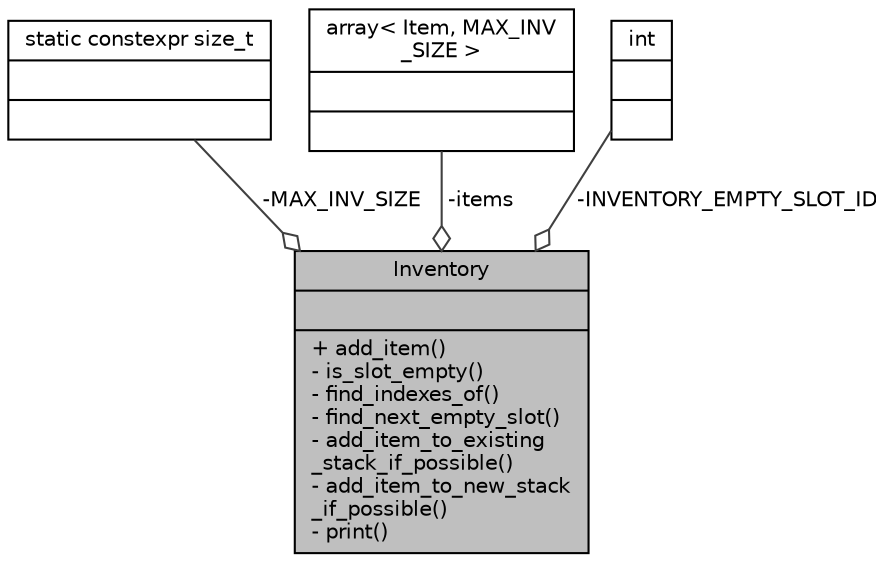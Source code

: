 digraph "Inventory"
{
 // LATEX_PDF_SIZE
  bgcolor="transparent";
  edge [fontname="Helvetica",fontsize="10",labelfontname="Helvetica",labelfontsize="10"];
  node [fontname="Helvetica",fontsize="10",shape=record];
  Node1 [label="{Inventory\n||+ add_item()\l- is_slot_empty()\l- find_indexes_of()\l- find_next_empty_slot()\l- add_item_to_existing\l_stack_if_possible()\l- add_item_to_new_stack\l_if_possible()\l- print()\l}",height=0.2,width=0.4,color="black", fillcolor="grey75", style="filled", fontcolor="black",tooltip=" "];
  Node2 -> Node1 [color="grey25",fontsize="10",style="solid",label=" -MAX_INV_SIZE" ,arrowhead="odiamond",fontname="Helvetica"];
  Node2 [label="{static constexpr size_t\n||}",height=0.2,width=0.4,color="black",tooltip=" "];
  Node3 -> Node1 [color="grey25",fontsize="10",style="solid",label=" -items" ,arrowhead="odiamond",fontname="Helvetica"];
  Node3 [label="{array\< Item, MAX_INV\l_SIZE \>\n||}",height=0.2,width=0.4,color="black",tooltip=" "];
  Node4 -> Node1 [color="grey25",fontsize="10",style="solid",label=" -INVENTORY_EMPTY_SLOT_ID" ,arrowhead="odiamond",fontname="Helvetica"];
  Node4 [label="{int\n||}",height=0.2,width=0.4,color="black",tooltip=" "];
}

